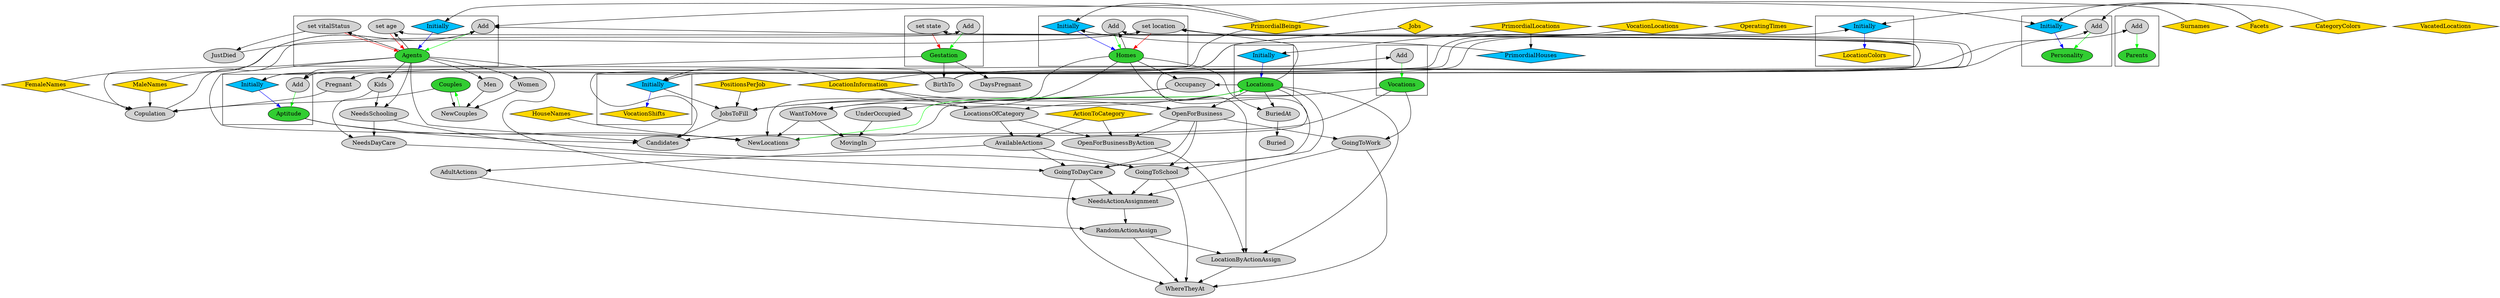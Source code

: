 digraph {
node [ style="filled"]
subgraph "cluster_Agents"{
v14 [ label = "Agents" fillcolor="limegreen"];
v15 [ label = "Add"];
v16 [ label = "Initially" fillcolor="deepskyblue" shape="diamond"];
v18 [ label = "set vitalStatus"];
v19 [ label = "set age"];
}
subgraph "cluster_Personality"{
v4 [ label = "Personality" fillcolor="limegreen"];
v5 [ label = "Add"];
v22 [ label = "Initially" fillcolor="deepskyblue" shape="diamond"];
}
subgraph "cluster_Aptitude"{
v24 [ label = "Aptitude" fillcolor="limegreen"];
v25 [ label = "Add"];
v26 [ label = "Initially" fillcolor="deepskyblue" shape="diamond"];
}
subgraph "cluster_Gestation"{
v7 [ label = "Gestation" fillcolor="limegreen"];
v8 [ label = "Add"];
v21 [ label = "set state"];
}
subgraph "cluster_Parents"{
v29 [ label = "Parents" fillcolor="limegreen"];
v30 [ label = "Add"];
}
subgraph "cluster_LocationColors"{
v33 [ label = "LocationColors" fillcolor="gold" shape="diamond"];
v34 [ label = "Initially" fillcolor="deepskyblue" shape="diamond"];
}
subgraph "cluster_Locations"{
v37 [ label = "Locations" fillcolor="limegreen"];
v38 [ label = "Initially" fillcolor="deepskyblue" shape="diamond"];
}
subgraph "cluster_Homes"{
v41 [ label = "Homes" fillcolor="limegreen"];
v42 [ label = "Add"];
v43 [ label = "Initially" fillcolor="deepskyblue" shape="diamond"];
v45 [ label = "set location"];
}
subgraph "cluster_VocationShifts"{
v56 [ label = "VocationShifts" fillcolor="gold" shape="diamond"];
v57 [ label = "Initially" fillcolor="deepskyblue" shape="diamond"];
}
subgraph "cluster_Vocations"{
v58 [ label = "Vocations" fillcolor="limegreen"];
v59 [ label = "Add"];
}
v0 [ label = "MaleNames" fillcolor="gold" shape="diamond"];
v1 [ label = "FemaleNames" fillcolor="gold" shape="diamond"];
v2 [ label = "Surnames" fillcolor="gold" shape="diamond"];
v3 [ label = "Facets" fillcolor="gold" shape="diamond"];
v6 [ label = "BirthTo"];
v9 [ label = "Copulation"];
v10 [ label = "Pregnant"];
v11 [ label = "Couples" fillcolor="limegreen"];
v12 [ label = "NewCouples"];
v13 [ label = "Men"];
v17 [ label = "PrimordialBeings" fillcolor="gold" shape="diamond"];
v20 [ label = "Women"];
v23 [ label = "Jobs" fillcolor="gold" shape="diamond"];
v27 [ label = "JustDied"];
v28 [ label = "DaysPregnant"];
v31 [ label = "LocationInformation" fillcolor="gold" shape="diamond"];
v32 [ label = "CategoryColors" fillcolor="gold" shape="diamond"];
v35 [ label = "PrimordialLocations" fillcolor="gold" shape="diamond"];
v36 [ label = "NewLocations"];
v39 [ label = "HouseNames" fillcolor="gold" shape="diamond"];
v40 [ label = "WantToMove"];
v44 [ label = "PrimordialHouses" fillcolor="deepskyblue" shape="diamond"];
v46 [ label = "MovingIn"];
v47 [ label = "UnderOccupied"];
v48 [ label = "Occupancy"];
v49 [ label = "VacatedLocations" fillcolor="gold" shape="diamond"];
v50 [ label = "LocationsOfCategory"];
v51 [ label = "BuriedAt"];
v52 [ label = "Buried"];
v53 [ label = "VocationLocations" fillcolor="gold" shape="diamond"];
v54 [ label = "PositionsPerJob" fillcolor="gold" shape="diamond"];
v55 [ label = "OperatingTimes" fillcolor="gold" shape="diamond"];
v60 [ label = "Candidates"];
v61 [ label = "JobsToFill"];
v62 [ label = "ActionToCategory" fillcolor="gold" shape="diamond"];
v63 [ label = "AvailableActions"];
v64 [ label = "OpenForBusiness"];
v65 [ label = "OpenForBusinessByAction"];
v66 [ label = "Kids"];
v67 [ label = "NeedsSchooling"];
v68 [ label = "NeedsDayCare"];
v69 [ label = "GoingToSchool"];
v70 [ label = "GoingToDayCare"];
v71 [ label = "GoingToWork"];
v72 [ label = "WhereTheyAt"];
v73 [ label = "RandomActionAssign"];
v74 [ label = "AdultActions"];
v75 [ label = "NeedsActionAssignment"];
v76 [ label = "LocationByActionAssign"];
v5 -> v4 [ color="green" ]
v6 -> v5 [ constraint="false" ]
v7 -> v6
v8 -> v7 [ color="green" ]
v9 -> v8 [ constraint="false" ]
v10 -> v9
v7 -> v10
v11 -> v9
v12 -> v11 [ color="green" ]
v13 -> v12
v14 -> v13
v15 -> v14 [ color="green" ]
v6 -> v15 [ constraint="false" ]
v2 -> v15 [ constraint="false" ]
v0 -> v15 [ constraint="false" ]
v1 -> v15 [ constraint="false" ]
v16 -> v14 [ color="blue" ]
v17 -> v16 [ constraint="false" ]
v18 -> v14 [ color="red" ]
v14 -> v18 [ constraint="false" ]
v19 -> v14 [ color="red" ]
v6 -> v19 [ constraint="false" ]
v14 -> v19 [ constraint="false" ]
v11 -> v12
v20 -> v12
v14 -> v20
v14 -> v9
v0 -> v9
v1 -> v9
v21 -> v7 [ color="red" ]
v6 -> v21 [ constraint="false" ]
v3 -> v5 [ constraint="false" ]
v22 -> v4 [ color="blue" ]
v17 -> v22 [ constraint="false" ]
v3 -> v22 [ constraint="false" ]
v25 -> v24 [ color="green" ]
v6 -> v25 [ constraint="false" ]
v23 -> v25 [ constraint="false" ]
v26 -> v24 [ color="blue" ]
v17 -> v26 [ constraint="false" ]
v23 -> v26 [ constraint="false" ]
v18 -> v27
v7 -> v28
v30 -> v29 [ color="green" ]
v6 -> v30 [ constraint="false" ]
v34 -> v33 [ color="blue" ]
v31 -> v34 [ constraint="false" ]
v32 -> v34 [ constraint="false" ]
v37 -> v36
v36 -> v37 [ color="green" ]
v38 -> v37 [ color="blue" ]
v35 -> v38 [ constraint="false" ]
v39 -> v36
v40 -> v36
v41 -> v40
v42 -> v41 [ color="green" ]
v6 -> v42 [ constraint="false" ]
v41 -> v42 [ constraint="false" ]
v43 -> v41 [ color="blue" ]
v44 -> v43 [ constraint="false" ]
v35 -> v44
v17 -> v43 [ constraint="false" ]
v45 -> v41 [ color="red" ]
v27 -> v45 [ constraint="false" ]
v37 -> v45 [ constraint="false" ]
v46 -> v45 [ constraint="false" ]
v40 -> v46
v47 -> v46
v48 -> v47
v37 -> v48
v41 -> v48
v48 -> v40
v41 -> v36
v14 -> v36
v24 -> v36
v31 -> v50
v37 -> v50
v37 -> v51
v41 -> v51
v51 -> v52
v57 -> v56 [ color="blue" ]
v53 -> v57 [ constraint="false" ]
v31 -> v57 [ constraint="false" ]
v55 -> v57 [ constraint="false" ]
v59 -> v58 [ color="green" ]
v60 -> v59 [ constraint="false" ]
v61 -> v60
v37 -> v61
v57 -> v61
v54 -> v61
v58 -> v61
v58 -> v60
v14 -> v60
v24 -> v60
v62 -> v63
v50 -> v63
v37 -> v64
v31 -> v64
v62 -> v65
v50 -> v65
v64 -> v65
v14 -> v66
v66 -> v67
v14 -> v67
v67 -> v68
v66 -> v68
v63 -> v69
v64 -> v69
v37 -> v69
v67 -> v69
v63 -> v70
v64 -> v70
v37 -> v70
v68 -> v70
v58 -> v71
v64 -> v71
v69 -> v72
v70 -> v72
v71 -> v72
v73 -> v72
v74 -> v73
v63 -> v74
v75 -> v73
v71 -> v75
v70 -> v75
v69 -> v75
v14 -> v75
v76 -> v72
v73 -> v76
v41 -> v76
v65 -> v76
v37 -> v76
}
